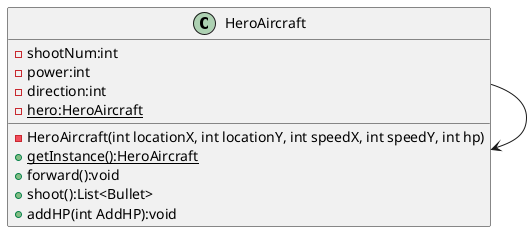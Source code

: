 @startuml
'https://plantuml.com/class-diagram
class HeroAircraft {
    - shootNum:int
    - power:int
    - direction:int
    - {static}hero:HeroAircraft

    - HeroAircraft(int locationX, int locationY, int speedX, int speedY, int hp)
    + {static}getInstance():HeroAircraft
    + forward():void
    + shoot():List<Bullet>
    + addHP(int AddHP):void

}
HeroAircraft--->HeroAircraft

@enduml